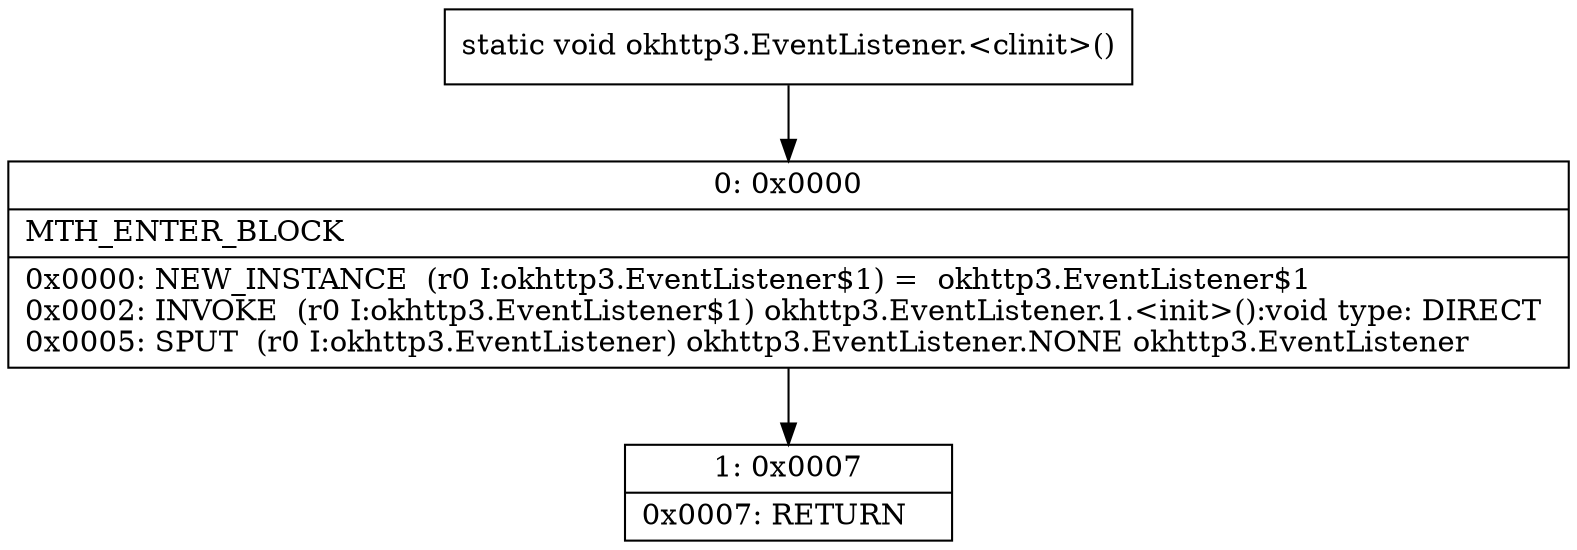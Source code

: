 digraph "CFG forokhttp3.EventListener.\<clinit\>()V" {
Node_0 [shape=record,label="{0\:\ 0x0000|MTH_ENTER_BLOCK\l|0x0000: NEW_INSTANCE  (r0 I:okhttp3.EventListener$1) =  okhttp3.EventListener$1 \l0x0002: INVOKE  (r0 I:okhttp3.EventListener$1) okhttp3.EventListener.1.\<init\>():void type: DIRECT \l0x0005: SPUT  (r0 I:okhttp3.EventListener) okhttp3.EventListener.NONE okhttp3.EventListener \l}"];
Node_1 [shape=record,label="{1\:\ 0x0007|0x0007: RETURN   \l}"];
MethodNode[shape=record,label="{static void okhttp3.EventListener.\<clinit\>() }"];
MethodNode -> Node_0;
Node_0 -> Node_1;
}

